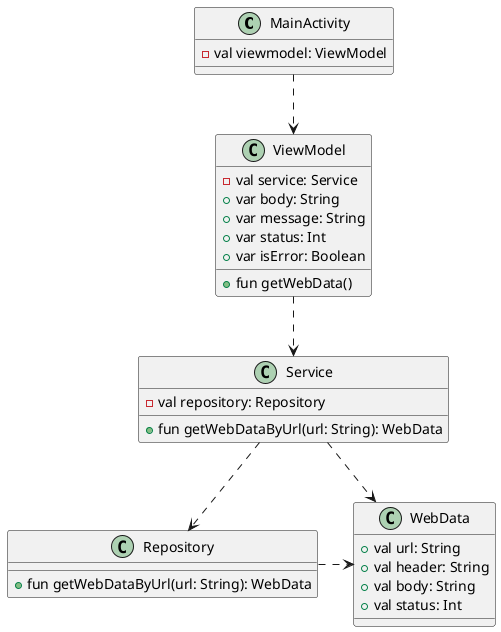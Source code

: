 @startuml class01

Class MainActivity {
  -val viewmodel: ViewModel
}

Class ViewModel {
  -val service: Service
  +var body: String
  +var message: String
  +var status: Int
  +var isError: Boolean
  +fun getWebData()
}

Class Service {
  -val repository: Repository
  +fun getWebDataByUrl(url: String): WebData
}

Class Repository {
  +fun getWebDataByUrl(url: String): WebData
}

Class WebData {
  +val url: String
  +val header: String
  +val body: String
  +val status: Int
}

Service -[dashed]down-> Repository
ViewModel -[dashed]down-> Service
MainActivity -[dashed]down-> ViewModel

Repository -[dashed]right-> WebData
Service -[dashed]right-> WebData

@enduml